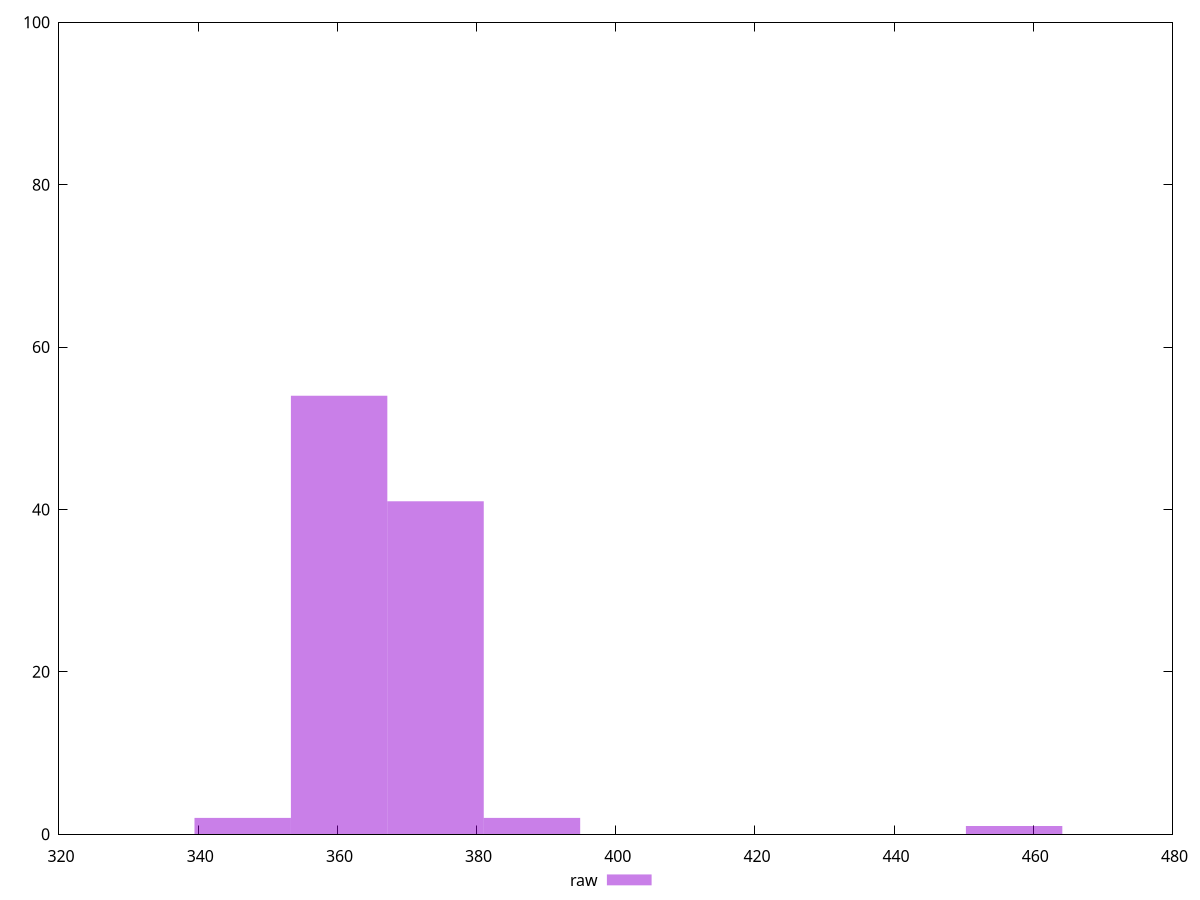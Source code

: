 reset
set terminal svg size 640, 490 enhanced background rgb 'white'
set output "reprap/mainthread-work-breakdown/samples/pages+cached+noexternal+nofonts+nosvg+noimg+nocss/raw/histogram.svg"

$raw <<EOF
360.2503402350167 54
374.1061225517481 41
457.2408164521366 1
346.39455791828533 2
387.96190486847956 2
EOF

set key outside below
set boxwidth 13.855782316731412
set yrange [0:100]
set style fill transparent solid 0.5 noborder

plot \
  $raw title "raw" with boxes, \


reset